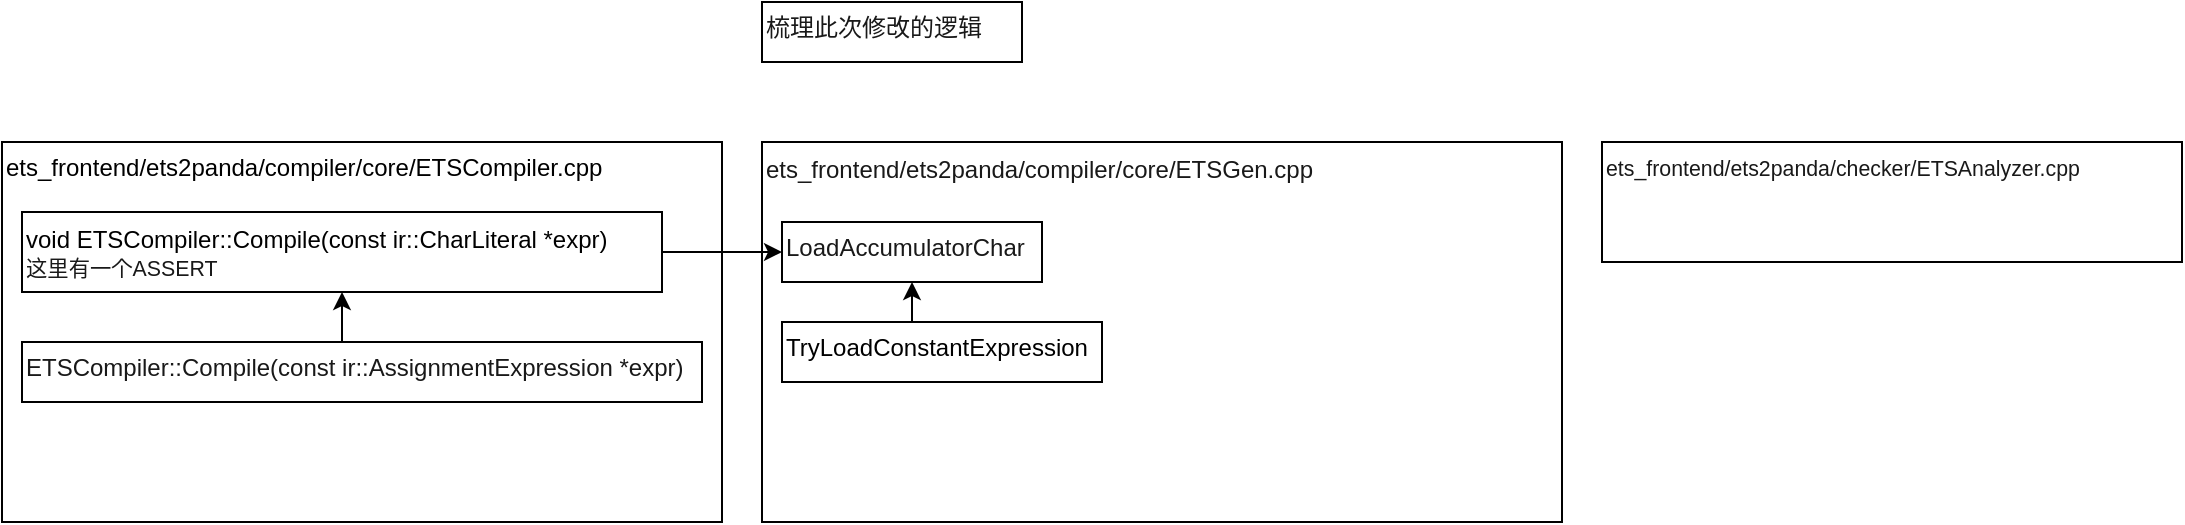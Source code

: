 <mxfile version="26.0.11">
  <diagram name="第 1 页" id="557L1trWfhwdPJ5insZk">
    <mxGraphModel dx="2381" dy="861" grid="1" gridSize="10" guides="1" tooltips="1" connect="1" arrows="1" fold="1" page="1" pageScale="1" pageWidth="827" pageHeight="1169" math="0" shadow="0">
      <root>
        <mxCell id="0" />
        <mxCell id="1" parent="0" />
        <mxCell id="dIaU1pZMFaYmL5caylqk-1" value="&lt;span style=&quot;font-family: Arial; color: rgb(25, 25, 25);&quot;&gt;&lt;font style=&quot;font-size: 12px;&quot;&gt;ets_frontend/ets2panda/compiler/core/ETSGen.cpp&lt;/font&gt;&lt;/span&gt;" style="rounded=0;whiteSpace=wrap;html=1;align=left;labelPosition=center;verticalLabelPosition=middle;verticalAlign=top;" vertex="1" parent="1">
          <mxGeometry x="350" y="410" width="400" height="190" as="geometry" />
        </mxCell>
        <mxCell id="dIaU1pZMFaYmL5caylqk-2" value="&lt;p style=&quot;margin: 0px; line-height: 100%;&quot;&gt;&lt;span style=&quot;font-family: Arial; color: rgb(25, 25, 25);&quot;&gt;&lt;font style=&quot;font-size: 12px;&quot;&gt;LoadAccumulatorChar&lt;/font&gt;&lt;/span&gt;&lt;/p&gt;" style="rounded=0;whiteSpace=wrap;html=1;verticalAlign=top;align=left;" vertex="1" parent="1">
          <mxGeometry x="360" y="450" width="130" height="30" as="geometry" />
        </mxCell>
        <mxCell id="dIaU1pZMFaYmL5caylqk-5" value="&lt;p style=&quot;margin: 0px; line-height: 100%;&quot;&gt;&lt;span style=&quot;font-family: Arial; color: rgb(25, 25, 25);&quot;&gt;&lt;font style=&quot;font-size: 12px;&quot;&gt;梳理此次修改的逻辑&lt;/font&gt;&lt;/span&gt;&lt;/p&gt;" style="rounded=0;whiteSpace=wrap;html=1;verticalAlign=top;align=left;" vertex="1" parent="1">
          <mxGeometry x="350" y="340" width="130" height="30" as="geometry" />
        </mxCell>
        <mxCell id="dIaU1pZMFaYmL5caylqk-10" style="edgeStyle=orthogonalEdgeStyle;rounded=0;orthogonalLoop=1;jettySize=auto;html=1;exitX=0.5;exitY=0;exitDx=0;exitDy=0;entryX=0.5;entryY=1;entryDx=0;entryDy=0;" edge="1" parent="1" source="dIaU1pZMFaYmL5caylqk-6" target="dIaU1pZMFaYmL5caylqk-2">
          <mxGeometry relative="1" as="geometry" />
        </mxCell>
        <mxCell id="dIaU1pZMFaYmL5caylqk-6" value="&lt;p style=&quot;margin: 0px; line-height: 100%;&quot;&gt;TryLoadConstantExpression&lt;/p&gt;" style="rounded=0;whiteSpace=wrap;html=1;verticalAlign=top;align=left;" vertex="1" parent="1">
          <mxGeometry x="360" y="500" width="160" height="30" as="geometry" />
        </mxCell>
        <mxCell id="dIaU1pZMFaYmL5caylqk-11" value="&lt;p style=&quot;margin: 0px; line-height: 100%;&quot;&gt;ets_frontend/ets2panda/compiler/core/ETSCompiler.cpp&lt;/p&gt;" style="rounded=0;whiteSpace=wrap;html=1;verticalAlign=top;align=left;" vertex="1" parent="1">
          <mxGeometry x="-30" y="410" width="360" height="190" as="geometry" />
        </mxCell>
        <mxCell id="dIaU1pZMFaYmL5caylqk-13" style="edgeStyle=orthogonalEdgeStyle;rounded=0;orthogonalLoop=1;jettySize=auto;html=1;exitX=1;exitY=0.5;exitDx=0;exitDy=0;entryX=0;entryY=0.5;entryDx=0;entryDy=0;" edge="1" parent="1" source="dIaU1pZMFaYmL5caylqk-12" target="dIaU1pZMFaYmL5caylqk-2">
          <mxGeometry relative="1" as="geometry" />
        </mxCell>
        <mxCell id="dIaU1pZMFaYmL5caylqk-12" value="void ETSCompiler::Compile(const ir::CharLiteral *expr)&lt;div&gt;&lt;span style=&quot;font-family: Arial; font-size: 8pt; color: rgb(25, 25, 25);&quot;&gt;这里有一个ASSERT&lt;/span&gt;&lt;/div&gt;" style="rounded=0;whiteSpace=wrap;html=1;verticalAlign=top;align=left;" vertex="1" parent="1">
          <mxGeometry x="-20" y="445" width="320" height="40" as="geometry" />
        </mxCell>
        <mxCell id="dIaU1pZMFaYmL5caylqk-17" style="edgeStyle=orthogonalEdgeStyle;rounded=0;orthogonalLoop=1;jettySize=auto;html=1;exitX=0.5;exitY=0;exitDx=0;exitDy=0;entryX=0.5;entryY=1;entryDx=0;entryDy=0;" edge="1" parent="1" source="dIaU1pZMFaYmL5caylqk-15" target="dIaU1pZMFaYmL5caylqk-12">
          <mxGeometry relative="1" as="geometry" />
        </mxCell>
        <mxCell id="dIaU1pZMFaYmL5caylqk-15" value="&lt;p style=&quot;margin: 0px; line-height: 100%;&quot;&gt;&lt;span style=&quot;font-family: Arial; color: rgb(25, 25, 25);&quot;&gt;&lt;font style=&quot;font-size: 12px;&quot;&gt;ETSCompiler::Compile(const ir::AssignmentExpression *expr)&lt;/font&gt;&lt;/span&gt;&lt;/p&gt;" style="rounded=0;whiteSpace=wrap;html=1;verticalAlign=top;align=left;" vertex="1" parent="1">
          <mxGeometry x="-20" y="510" width="340" height="30" as="geometry" />
        </mxCell>
        <mxCell id="dIaU1pZMFaYmL5caylqk-18" value="&lt;p style=&quot;margin: 0px; line-height: 100%;&quot;&gt;&lt;span style=&quot;font-family:&#39;Arial&#39;; font-size:8pt; color:#191919;&quot;&gt;ets_frontend/ets2panda/checker/ETSAnalyzer.cpp&lt;/span&gt;&lt;/p&gt;" style="rounded=0;whiteSpace=wrap;html=1;verticalAlign=top;align=left;" vertex="1" parent="1">
          <mxGeometry x="770" y="410" width="290" height="60" as="geometry" />
        </mxCell>
      </root>
    </mxGraphModel>
  </diagram>
</mxfile>
